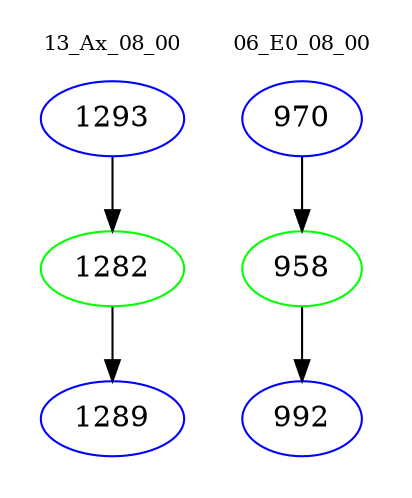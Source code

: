 digraph{
subgraph cluster_0 {
color = white
label = "13_Ax_08_00";
fontsize=10;
T0_1293 [label="1293", color="blue"]
T0_1293 -> T0_1282 [color="black"]
T0_1282 [label="1282", color="green"]
T0_1282 -> T0_1289 [color="black"]
T0_1289 [label="1289", color="blue"]
}
subgraph cluster_1 {
color = white
label = "06_E0_08_00";
fontsize=10;
T1_970 [label="970", color="blue"]
T1_970 -> T1_958 [color="black"]
T1_958 [label="958", color="green"]
T1_958 -> T1_992 [color="black"]
T1_992 [label="992", color="blue"]
}
}
